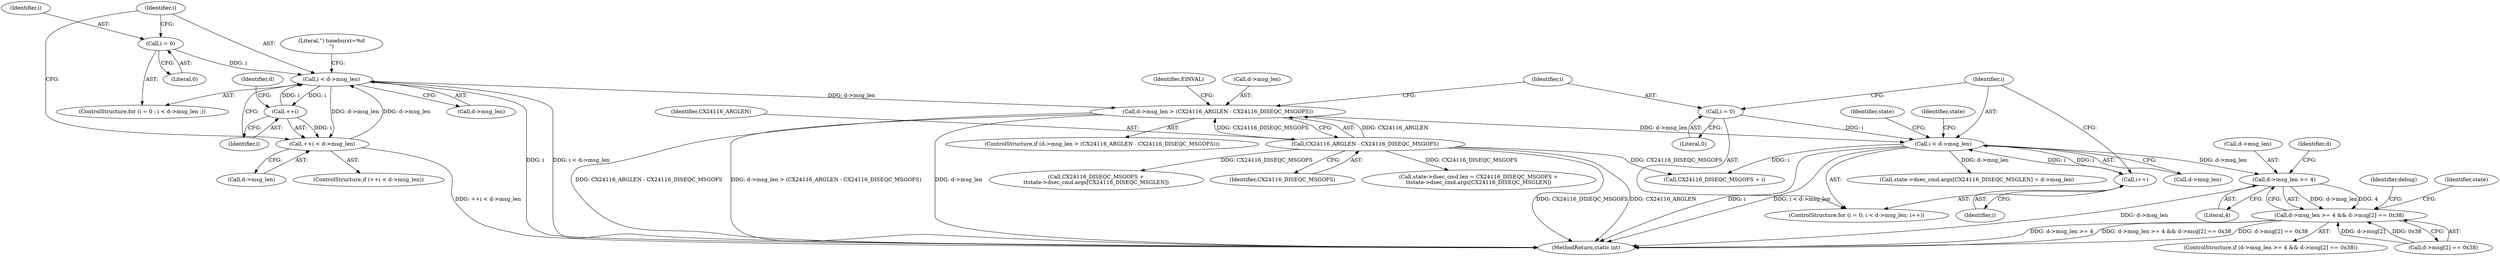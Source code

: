 digraph "0_linux_1fa2337a315a2448c5434f41e00d56b01a22283c@pointer" {
"1000239" [label="(Call,d->msg_len >= 4)"];
"1000163" [label="(Call,i < d->msg_len)"];
"1000168" [label="(Call,i++)"];
"1000160" [label="(Call,i = 0)"];
"1000149" [label="(Call,d->msg_len > (CX24116_ARGLEN - CX24116_DISEQC_MSGOFS))"];
"1000132" [label="(Call,i < d->msg_len)"];
"1000129" [label="(Call,i = 0)"];
"1000140" [label="(Call,++i)"];
"1000139" [label="(Call,++i < d->msg_len)"];
"1000153" [label="(Call,CX24116_ARGLEN - CX24116_DISEQC_MSGOFS)"];
"1000238" [label="(Call,d->msg_len >= 4 && d->msg[2] == 0x38)"];
"1000185" [label="(Call,state->dsec_cmd.args[CX24116_DISEQC_MSGLEN] = d->msg_len)"];
"1000160" [label="(Call,i = 0)"];
"1000240" [label="(Call,d->msg_len)"];
"1000138" [label="(ControlStructure,if (++i < d->msg_len))"];
"1000150" [label="(Call,d->msg_len)"];
"1000129" [label="(Call,i = 0)"];
"1000128" [label="(ControlStructure,for (i = 0 ; i < d->msg_len ;))"];
"1000269" [label="(Identifier,debug)"];
"1000163" [label="(Call,i < d->msg_len)"];
"1000158" [label="(Identifier,EINVAL)"];
"1000243" [label="(Literal,4)"];
"1000146" [label="(Literal,\") toneburst=%d\n\")"];
"1000255" [label="(Identifier,state)"];
"1000161" [label="(Identifier,i)"];
"1000142" [label="(Call,d->msg_len)"];
"1000162" [label="(Literal,0)"];
"1000132" [label="(Call,i < d->msg_len)"];
"1000155" [label="(Identifier,CX24116_DISEQC_MSGOFS)"];
"1000177" [label="(Call,CX24116_DISEQC_MSGOFS + i)"];
"1000130" [label="(Identifier,i)"];
"1000169" [label="(Identifier,i)"];
"1000189" [label="(Identifier,state)"];
"1000247" [label="(Identifier,d)"];
"1000148" [label="(ControlStructure,if (d->msg_len > (CX24116_ARGLEN - CX24116_DISEQC_MSGOFS)))"];
"1000165" [label="(Call,d->msg_len)"];
"1000168" [label="(Call,i++)"];
"1000140" [label="(Call,++i)"];
"1000143" [label="(Identifier,d)"];
"1000154" [label="(Identifier,CX24116_ARGLEN)"];
"1000134" [label="(Call,d->msg_len)"];
"1000159" [label="(ControlStructure,for (i = 0; i < d->msg_len; i++))"];
"1000131" [label="(Literal,0)"];
"1000196" [label="(Call,state->dsec_cmd.len = CX24116_DISEQC_MSGOFS +\n\t\tstate->dsec_cmd.args[CX24116_DISEQC_MSGLEN])"];
"1000174" [label="(Identifier,state)"];
"1000239" [label="(Call,d->msg_len >= 4)"];
"1000149" [label="(Call,d->msg_len > (CX24116_ARGLEN - CX24116_DISEQC_MSGOFS))"];
"1000133" [label="(Identifier,i)"];
"1000164" [label="(Identifier,i)"];
"1000141" [label="(Identifier,i)"];
"1000238" [label="(Call,d->msg_len >= 4 && d->msg[2] == 0x38)"];
"1000153" [label="(Call,CX24116_ARGLEN - CX24116_DISEQC_MSGOFS)"];
"1000325" [label="(MethodReturn,static int)"];
"1000139" [label="(Call,++i < d->msg_len)"];
"1000244" [label="(Call,d->msg[2] == 0x38)"];
"1000237" [label="(ControlStructure,if (d->msg_len >= 4 && d->msg[2] == 0x38))"];
"1000202" [label="(Call,CX24116_DISEQC_MSGOFS +\n\t\tstate->dsec_cmd.args[CX24116_DISEQC_MSGLEN])"];
"1000239" -> "1000238"  [label="AST: "];
"1000239" -> "1000243"  [label="CFG: "];
"1000240" -> "1000239"  [label="AST: "];
"1000243" -> "1000239"  [label="AST: "];
"1000247" -> "1000239"  [label="CFG: "];
"1000238" -> "1000239"  [label="CFG: "];
"1000239" -> "1000325"  [label="DDG: d->msg_len"];
"1000239" -> "1000238"  [label="DDG: d->msg_len"];
"1000239" -> "1000238"  [label="DDG: 4"];
"1000163" -> "1000239"  [label="DDG: d->msg_len"];
"1000163" -> "1000159"  [label="AST: "];
"1000163" -> "1000165"  [label="CFG: "];
"1000164" -> "1000163"  [label="AST: "];
"1000165" -> "1000163"  [label="AST: "];
"1000174" -> "1000163"  [label="CFG: "];
"1000189" -> "1000163"  [label="CFG: "];
"1000163" -> "1000325"  [label="DDG: i"];
"1000163" -> "1000325"  [label="DDG: i < d->msg_len"];
"1000168" -> "1000163"  [label="DDG: i"];
"1000160" -> "1000163"  [label="DDG: i"];
"1000149" -> "1000163"  [label="DDG: d->msg_len"];
"1000163" -> "1000168"  [label="DDG: i"];
"1000163" -> "1000177"  [label="DDG: i"];
"1000163" -> "1000185"  [label="DDG: d->msg_len"];
"1000168" -> "1000159"  [label="AST: "];
"1000168" -> "1000169"  [label="CFG: "];
"1000169" -> "1000168"  [label="AST: "];
"1000164" -> "1000168"  [label="CFG: "];
"1000160" -> "1000159"  [label="AST: "];
"1000160" -> "1000162"  [label="CFG: "];
"1000161" -> "1000160"  [label="AST: "];
"1000162" -> "1000160"  [label="AST: "];
"1000164" -> "1000160"  [label="CFG: "];
"1000149" -> "1000148"  [label="AST: "];
"1000149" -> "1000153"  [label="CFG: "];
"1000150" -> "1000149"  [label="AST: "];
"1000153" -> "1000149"  [label="AST: "];
"1000158" -> "1000149"  [label="CFG: "];
"1000161" -> "1000149"  [label="CFG: "];
"1000149" -> "1000325"  [label="DDG: CX24116_ARGLEN - CX24116_DISEQC_MSGOFS"];
"1000149" -> "1000325"  [label="DDG: d->msg_len > (CX24116_ARGLEN - CX24116_DISEQC_MSGOFS)"];
"1000149" -> "1000325"  [label="DDG: d->msg_len"];
"1000132" -> "1000149"  [label="DDG: d->msg_len"];
"1000153" -> "1000149"  [label="DDG: CX24116_ARGLEN"];
"1000153" -> "1000149"  [label="DDG: CX24116_DISEQC_MSGOFS"];
"1000132" -> "1000128"  [label="AST: "];
"1000132" -> "1000134"  [label="CFG: "];
"1000133" -> "1000132"  [label="AST: "];
"1000134" -> "1000132"  [label="AST: "];
"1000141" -> "1000132"  [label="CFG: "];
"1000146" -> "1000132"  [label="CFG: "];
"1000132" -> "1000325"  [label="DDG: i"];
"1000132" -> "1000325"  [label="DDG: i < d->msg_len"];
"1000129" -> "1000132"  [label="DDG: i"];
"1000140" -> "1000132"  [label="DDG: i"];
"1000139" -> "1000132"  [label="DDG: d->msg_len"];
"1000132" -> "1000140"  [label="DDG: i"];
"1000132" -> "1000139"  [label="DDG: d->msg_len"];
"1000129" -> "1000128"  [label="AST: "];
"1000129" -> "1000131"  [label="CFG: "];
"1000130" -> "1000129"  [label="AST: "];
"1000131" -> "1000129"  [label="AST: "];
"1000133" -> "1000129"  [label="CFG: "];
"1000140" -> "1000139"  [label="AST: "];
"1000140" -> "1000141"  [label="CFG: "];
"1000141" -> "1000140"  [label="AST: "];
"1000143" -> "1000140"  [label="CFG: "];
"1000140" -> "1000139"  [label="DDG: i"];
"1000139" -> "1000138"  [label="AST: "];
"1000139" -> "1000142"  [label="CFG: "];
"1000142" -> "1000139"  [label="AST: "];
"1000133" -> "1000139"  [label="CFG: "];
"1000139" -> "1000325"  [label="DDG: ++i < d->msg_len"];
"1000153" -> "1000155"  [label="CFG: "];
"1000154" -> "1000153"  [label="AST: "];
"1000155" -> "1000153"  [label="AST: "];
"1000153" -> "1000325"  [label="DDG: CX24116_DISEQC_MSGOFS"];
"1000153" -> "1000325"  [label="DDG: CX24116_ARGLEN"];
"1000153" -> "1000177"  [label="DDG: CX24116_DISEQC_MSGOFS"];
"1000153" -> "1000196"  [label="DDG: CX24116_DISEQC_MSGOFS"];
"1000153" -> "1000202"  [label="DDG: CX24116_DISEQC_MSGOFS"];
"1000238" -> "1000237"  [label="AST: "];
"1000238" -> "1000244"  [label="CFG: "];
"1000244" -> "1000238"  [label="AST: "];
"1000255" -> "1000238"  [label="CFG: "];
"1000269" -> "1000238"  [label="CFG: "];
"1000238" -> "1000325"  [label="DDG: d->msg_len >= 4"];
"1000238" -> "1000325"  [label="DDG: d->msg_len >= 4 && d->msg[2] == 0x38"];
"1000238" -> "1000325"  [label="DDG: d->msg[2] == 0x38"];
"1000244" -> "1000238"  [label="DDG: d->msg[2]"];
"1000244" -> "1000238"  [label="DDG: 0x38"];
}

